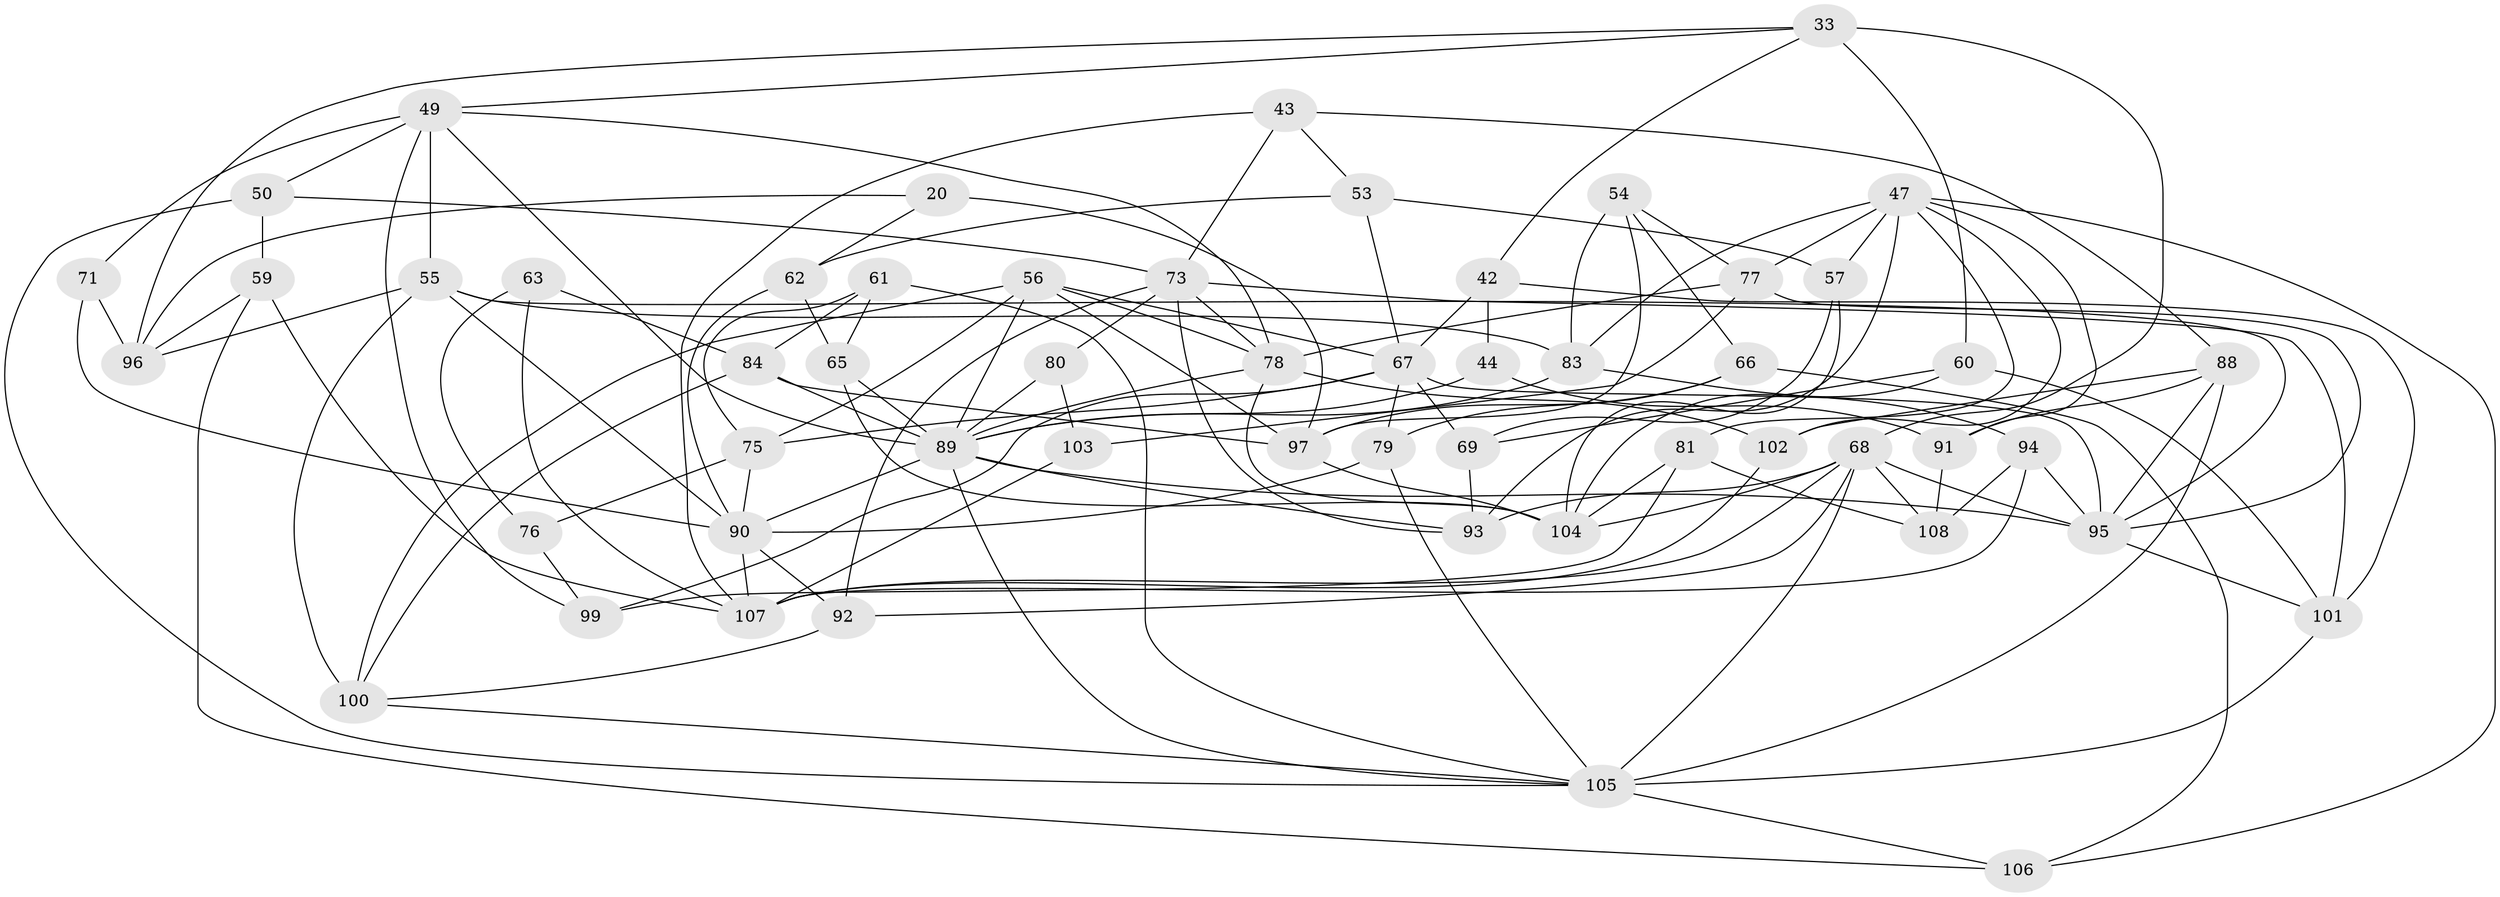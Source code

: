 // original degree distribution, {4: 1.0}
// Generated by graph-tools (version 1.1) at 2025/59/03/09/25 04:59:25]
// undirected, 54 vertices, 137 edges
graph export_dot {
graph [start="1"]
  node [color=gray90,style=filled];
  20;
  33 [super="+3"];
  42 [super="+27"];
  43 [super="+12"];
  44;
  47 [super="+45"];
  49 [super="+9+30"];
  50;
  53;
  54;
  55 [super="+25"];
  56 [super="+37+51"];
  57;
  59;
  60;
  61;
  62;
  63;
  65;
  66;
  67 [super="+26"];
  68 [super="+29+35"];
  69;
  71;
  73 [super="+40"];
  75 [super="+74"];
  76;
  77 [super="+38"];
  78 [super="+52"];
  79;
  80 [super="+23"];
  81;
  83 [super="+18+39"];
  84 [super="+41"];
  88 [super="+32"];
  89 [super="+48+85"];
  90 [super="+34+46"];
  91;
  92;
  93 [super="+70"];
  94;
  95 [super="+64+86"];
  96 [super="+17"];
  97 [super="+16"];
  99;
  100 [super="+72"];
  101 [super="+98"];
  102;
  103;
  104 [super="+24+87"];
  105 [super="+82+13"];
  106;
  107 [super="+28+58"];
  108;
  20 -- 62;
  20 -- 96;
  20 -- 97 [weight=2];
  33 -- 60;
  33 -- 96;
  33 -- 42;
  33 -- 49;
  33 -- 68 [weight=2];
  42 -- 44 [weight=2];
  42 -- 101 [weight=2];
  42 -- 67;
  43 -- 53;
  43 -- 107;
  43 -- 73 [weight=2];
  43 -- 88 [weight=2];
  44 -- 91;
  44 -- 89;
  47 -- 81;
  47 -- 91;
  47 -- 83 [weight=2];
  47 -- 93 [weight=2];
  47 -- 102;
  47 -- 57;
  47 -- 106;
  47 -- 77;
  49 -- 99;
  49 -- 89;
  49 -- 50;
  49 -- 71;
  49 -- 55 [weight=2];
  49 -- 78;
  50 -- 59;
  50 -- 105;
  50 -- 73;
  53 -- 57;
  53 -- 62;
  53 -- 67;
  54 -- 97;
  54 -- 66;
  54 -- 83;
  54 -- 77;
  55 -- 83 [weight=2];
  55 -- 100;
  55 -- 96;
  55 -- 90;
  55 -- 95;
  56 -- 97 [weight=2];
  56 -- 67;
  56 -- 78;
  56 -- 89;
  56 -- 75;
  56 -- 100 [weight=2];
  57 -- 69;
  57 -- 104;
  59 -- 96;
  59 -- 106;
  59 -- 107;
  60 -- 69;
  60 -- 101;
  60 -- 104;
  61 -- 105;
  61 -- 84;
  61 -- 75;
  61 -- 65;
  62 -- 65;
  62 -- 90;
  63 -- 76;
  63 -- 84 [weight=2];
  63 -- 107;
  65 -- 89;
  65 -- 104;
  66 -- 106;
  66 -- 79;
  66 -- 97;
  67 -- 99;
  67 -- 69;
  67 -- 75;
  67 -- 79;
  67 -- 95;
  68 -- 108;
  68 -- 95 [weight=2];
  68 -- 107;
  68 -- 104;
  68 -- 93;
  68 -- 105;
  68 -- 92;
  69 -- 93;
  71 -- 96 [weight=2];
  71 -- 90;
  73 -- 80;
  73 -- 101;
  73 -- 92;
  73 -- 78;
  73 -- 93;
  75 -- 76 [weight=2];
  75 -- 90;
  76 -- 99;
  77 -- 78 [weight=2];
  77 -- 95;
  77 -- 103;
  78 -- 104 [weight=2];
  78 -- 89 [weight=2];
  78 -- 102;
  79 -- 105;
  79 -- 90;
  80 -- 89 [weight=3];
  80 -- 103 [weight=2];
  81 -- 99;
  81 -- 108;
  81 -- 104;
  83 -- 94;
  83 -- 89 [weight=2];
  84 -- 89;
  84 -- 100;
  84 -- 97;
  88 -- 105 [weight=2];
  88 -- 102;
  88 -- 91;
  88 -- 95 [weight=2];
  89 -- 105;
  89 -- 95;
  89 -- 93;
  89 -- 90;
  90 -- 107;
  90 -- 92;
  91 -- 108;
  92 -- 100;
  94 -- 108;
  94 -- 95;
  94 -- 107;
  95 -- 101;
  97 -- 104;
  100 -- 105;
  101 -- 105;
  102 -- 107;
  103 -- 107;
  105 -- 106;
}
